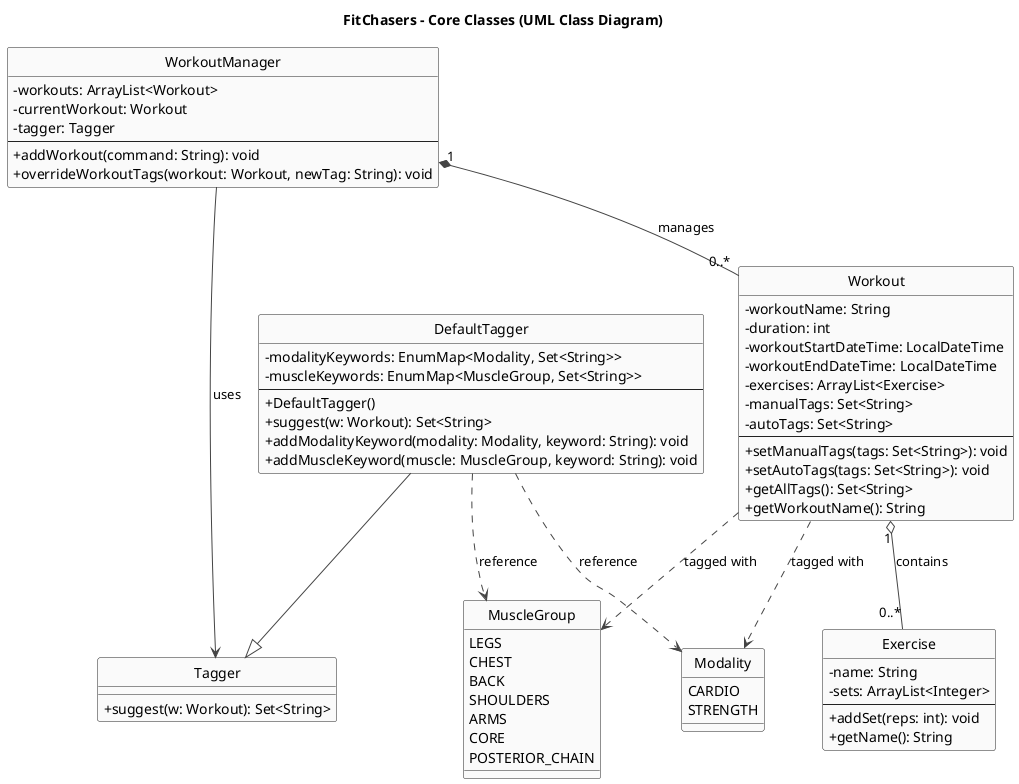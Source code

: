 @startuml
title FitChasers – Core Classes (UML Class Diagram)

skinparam shadowing false
skinparam classAttributeIconSize 0
skinparam ArrowColor #444
skinparam ClassBorderColor #222
skinparam ClassBackgroundColor #FAFAFA
skinparam NoteBackgroundColor #fff
skinparam NoteBorderColor #aaa

hide circle
hide stereotype

' ===== Classes & Interfaces =====
class WorkoutManager {
  -workouts: ArrayList<Workout>
  -currentWorkout: Workout
  -tagger: Tagger
  --
  +addWorkout(command: String): void
  +overrideWorkoutTags(workout: Workout, newTag: String): void
}

class Tagger <<interface>> {
  +suggest(w: Workout): Set<String>
}

class DefaultTagger {
  -modalityKeywords: EnumMap<Modality, Set<String>>
  -muscleKeywords: EnumMap<MuscleGroup, Set<String>>
  --
  +DefaultTagger()
  +suggest(w: Workout): Set<String>
  +addModalityKeyword(modality: Modality, keyword: String): void
  +addMuscleKeyword(muscle: MuscleGroup, keyword: String): void
}

class Workout {
  -workoutName: String
  -duration: int
  -workoutStartDateTime: LocalDateTime
  -workoutEndDateTime: LocalDateTime
  -exercises: ArrayList<Exercise>
  -manualTags: Set<String>
  -autoTags: Set<String>
  --
  +setManualTags(tags: Set<String>): void
  +setAutoTags(tags: Set<String>): void
  +getAllTags(): Set<String>
  +getWorkoutName(): String
}

class Exercise {
  -name: String
  -sets: ArrayList<Integer>
  --
  +addSet(reps: int): void
  +getName(): String
}

class Modality <<enum>> {
  CARDIO
  STRENGTH
}

class MuscleGroup <<enum>> {
  LEGS
  CHEST
  BACK
  SHOULDERS
  ARMS
  CORE
  POSTERIOR_CHAIN
}

' ===== Relationships =====
WorkoutManager "1" *-- "0..*" Workout : manages
WorkoutManager --> Tagger : uses
DefaultTagger --|> Tagger
Workout "1" o-- "0..*" Exercise : contains
Workout ..> Modality : tagged with
Workout ..> MuscleGroup : tagged with
DefaultTagger ..> Modality : reference
DefaultTagger ..> MuscleGroup : reference

@enduml
